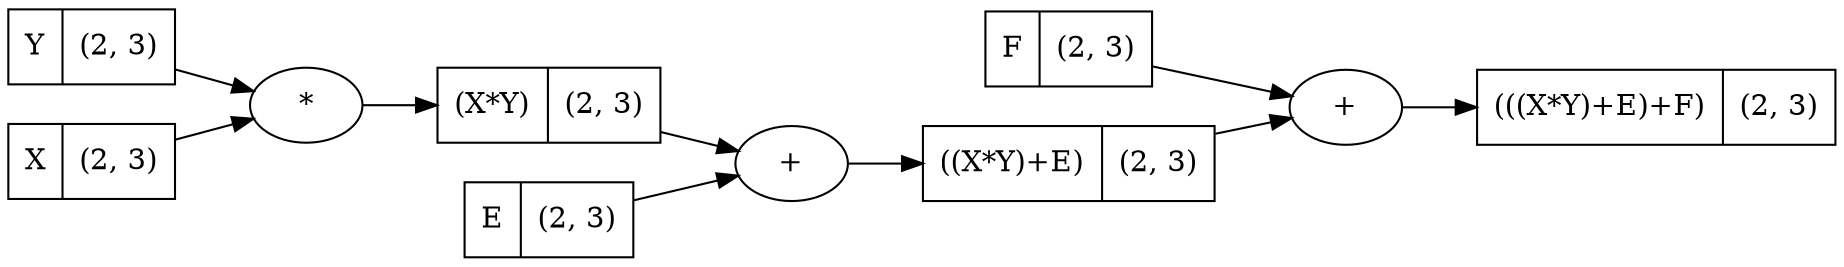 digraph {
	graph [rankdir=LR]
	128914412633344 [label="{ F | (2, 3) }" shape=record]
	128914412633872 [label="{ (X*Y) | (2, 3) }" shape=record]
	"128914412633872*" [label="*"]
	"128914412633872*" -> 128914412633872
	128914412890400 [label="{ (((X*Y)+E)+F) | (2, 3) }" shape=record]
	"128914412890400+" [label="+"]
	"128914412890400+" -> 128914412890400
	128914412633392 [label="{ E | (2, 3) }" shape=record]
	128914412632384 [label="{ ((X*Y)+E) | (2, 3) }" shape=record]
	"128914412632384+" [label="+"]
	"128914412632384+" -> 128914412632384
	128914412634016 [label="{ Y | (2, 3) }" shape=record]
	128914412634064 [label="{ X | (2, 3) }" shape=record]
	128914412633872 -> "128914412632384+"
	128914412633392 -> "128914412632384+"
	128914412632384 -> "128914412890400+"
	128914412633344 -> "128914412890400+"
	128914412634064 -> "128914412633872*"
	128914412634016 -> "128914412633872*"
}
